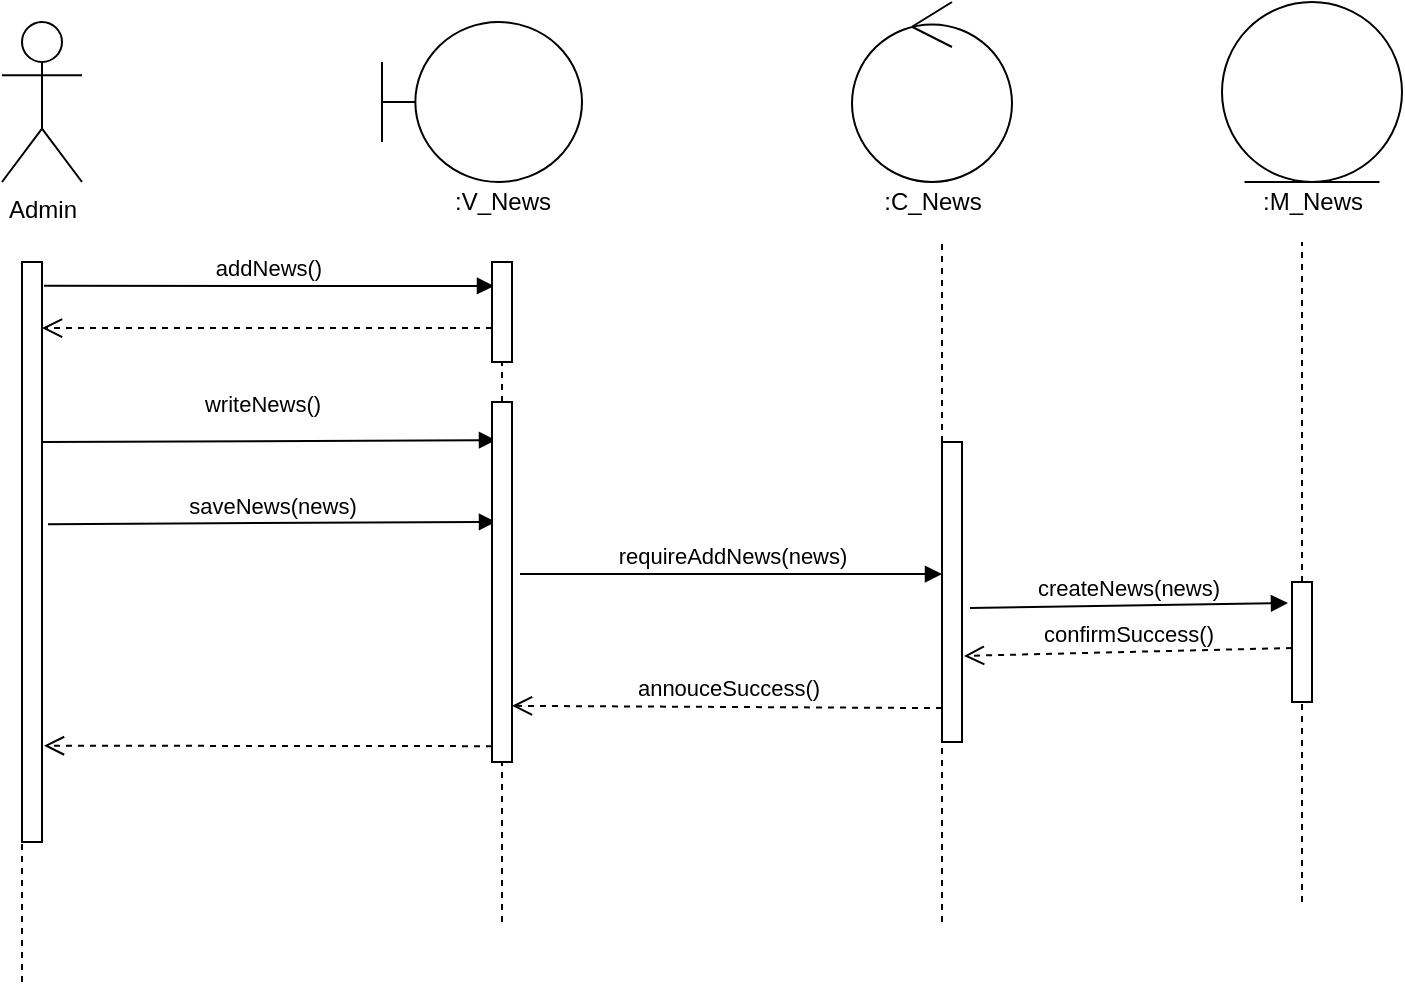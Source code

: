 <mxfile version="13.10.9" type="device"><diagram id="GMWnYlgjIEC_lPVoAoe4" name="Page-1"><mxGraphModel dx="1038" dy="1744" grid="1" gridSize="10" guides="1" tooltips="1" connect="1" arrows="1" fold="1" page="1" pageScale="1" pageWidth="827" pageHeight="1169" math="0" shadow="0"><root><mxCell id="0"/><mxCell id="1" parent="0"/><mxCell id="SrzWHEiJfFnHLyrkSpdm-1" value="addNews()" style="html=1;verticalAlign=bottom;endArrow=block;exitX=1.1;exitY=0.041;exitDx=0;exitDy=0;exitPerimeter=0;entryX=0.1;entryY=0.24;entryDx=0;entryDy=0;entryPerimeter=0;" parent="1" source="SrzWHEiJfFnHLyrkSpdm-15" target="SrzWHEiJfFnHLyrkSpdm-13" edge="1"><mxGeometry width="80" relative="1" as="geometry"><mxPoint x="97" y="123.93" as="sourcePoint"/><mxPoint x="289.5" y="123.93" as="targetPoint"/></mxGeometry></mxCell><mxCell id="SrzWHEiJfFnHLyrkSpdm-2" value="" style="html=1;verticalAlign=bottom;endArrow=open;dashed=1;endSize=8;entryX=1;entryY=0.114;entryDx=0;entryDy=0;entryPerimeter=0;exitX=0;exitY=0.66;exitDx=0;exitDy=0;exitPerimeter=0;" parent="1" source="SrzWHEiJfFnHLyrkSpdm-13" target="SrzWHEiJfFnHLyrkSpdm-15" edge="1"><mxGeometry relative="1" as="geometry"><mxPoint x="289.5" y="145.1" as="sourcePoint"/><mxPoint x="95" y="145.1" as="targetPoint"/></mxGeometry></mxCell><mxCell id="SrzWHEiJfFnHLyrkSpdm-3" value="writeNews()" style="html=1;verticalAlign=bottom;endArrow=block;exitX=1;exitY=0.345;exitDx=0;exitDy=0;exitPerimeter=0;entryX=0.2;entryY=0.106;entryDx=0;entryDy=0;entryPerimeter=0;" parent="1" target="SrzWHEiJfFnHLyrkSpdm-16" edge="1"><mxGeometry x="-0.03" y="10" width="80" relative="1" as="geometry"><mxPoint x="90" y="210.05" as="sourcePoint"/><mxPoint x="285" y="210" as="targetPoint"/><mxPoint as="offset"/></mxGeometry></mxCell><mxCell id="SrzWHEiJfFnHLyrkSpdm-4" value="saveNews(news)" style="html=1;verticalAlign=bottom;endArrow=block;exitX=1.3;exitY=0.452;exitDx=0;exitDy=0;exitPerimeter=0;entryX=0.2;entryY=0.333;entryDx=0;entryDy=0;entryPerimeter=0;" parent="1" source="SrzWHEiJfFnHLyrkSpdm-15" target="SrzWHEiJfFnHLyrkSpdm-16" edge="1"><mxGeometry width="80" relative="1" as="geometry"><mxPoint x="95" y="250.95" as="sourcePoint"/><mxPoint x="289.5" y="250.95" as="targetPoint"/></mxGeometry></mxCell><mxCell id="SrzWHEiJfFnHLyrkSpdm-5" value="requireAddNews(news)" style="html=1;verticalAlign=bottom;endArrow=block;exitX=1.4;exitY=0.478;exitDx=0;exitDy=0;exitPerimeter=0;" parent="1" source="SrzWHEiJfFnHLyrkSpdm-16" target="SrzWHEiJfFnHLyrkSpdm-20" edge="1"><mxGeometry width="80" relative="1" as="geometry"><mxPoint x="370" y="280" as="sourcePoint"/><mxPoint x="520" y="280" as="targetPoint"/></mxGeometry></mxCell><mxCell id="SrzWHEiJfFnHLyrkSpdm-6" value="annouceSuccess()" style="html=1;verticalAlign=bottom;endArrow=open;dashed=1;endSize=8;exitX=0;exitY=0.887;exitDx=0;exitDy=0;exitPerimeter=0;entryX=1;entryY=0.844;entryDx=0;entryDy=0;entryPerimeter=0;" parent="1" source="SrzWHEiJfFnHLyrkSpdm-20" target="SrzWHEiJfFnHLyrkSpdm-16" edge="1"><mxGeometry relative="1" as="geometry"><mxPoint x="528" y="331.04" as="sourcePoint"/><mxPoint x="360" y="331" as="targetPoint"/></mxGeometry></mxCell><mxCell id="SrzWHEiJfFnHLyrkSpdm-7" value=":V_News" style="text;html=1;align=center;verticalAlign=middle;resizable=0;points=[];autosize=1;" parent="1" vertex="1"><mxGeometry x="290" y="80" width="60" height="20" as="geometry"/></mxCell><mxCell id="SrzWHEiJfFnHLyrkSpdm-8" value=":C_News" style="text;html=1;align=center;verticalAlign=middle;resizable=0;points=[];autosize=1;" parent="1" vertex="1"><mxGeometry x="505" y="80" width="60" height="20" as="geometry"/></mxCell><mxCell id="SrzWHEiJfFnHLyrkSpdm-9" value="Admin" style="shape=umlActor;verticalLabelPosition=bottom;verticalAlign=top;html=1;outlineConnect=0;" parent="1" vertex="1"><mxGeometry x="70" width="40" height="80" as="geometry"/></mxCell><mxCell id="SrzWHEiJfFnHLyrkSpdm-10" value="" style="endArrow=none;dashed=1;html=1;" parent="1" edge="1"><mxGeometry width="50" height="50" relative="1" as="geometry"><mxPoint x="80" y="480" as="sourcePoint"/><mxPoint x="80" y="120" as="targetPoint"/></mxGeometry></mxCell><mxCell id="SrzWHEiJfFnHLyrkSpdm-11" value="" style="shape=umlBoundary;whiteSpace=wrap;html=1;" parent="1" vertex="1"><mxGeometry x="260" width="100" height="80" as="geometry"/></mxCell><mxCell id="SrzWHEiJfFnHLyrkSpdm-12" value="" style="endArrow=none;dashed=1;html=1;" parent="1" source="SrzWHEiJfFnHLyrkSpdm-13" edge="1"><mxGeometry width="50" height="50" relative="1" as="geometry"><mxPoint x="319.5" y="380" as="sourcePoint"/><mxPoint x="319.5" y="120" as="targetPoint"/></mxGeometry></mxCell><mxCell id="SrzWHEiJfFnHLyrkSpdm-13" value="" style="html=1;points=[];perimeter=orthogonalPerimeter;" parent="1" vertex="1"><mxGeometry x="315" y="120" width="10" height="50" as="geometry"/></mxCell><mxCell id="SrzWHEiJfFnHLyrkSpdm-14" value="" style="endArrow=none;dashed=1;html=1;" parent="1" source="SrzWHEiJfFnHLyrkSpdm-16" target="SrzWHEiJfFnHLyrkSpdm-13" edge="1"><mxGeometry width="50" height="50" relative="1" as="geometry"><mxPoint x="319.5" y="380" as="sourcePoint"/><mxPoint x="319.5" y="120" as="targetPoint"/></mxGeometry></mxCell><mxCell id="SrzWHEiJfFnHLyrkSpdm-15" value="" style="html=1;points=[];perimeter=orthogonalPerimeter;" parent="1" vertex="1"><mxGeometry x="80" y="120" width="10" height="290" as="geometry"/></mxCell><mxCell id="SrzWHEiJfFnHLyrkSpdm-16" value="" style="html=1;points=[];perimeter=orthogonalPerimeter;" parent="1" vertex="1"><mxGeometry x="315" y="190" width="10" height="180" as="geometry"/></mxCell><mxCell id="SrzWHEiJfFnHLyrkSpdm-17" value="" style="endArrow=none;dashed=1;html=1;" parent="1" target="SrzWHEiJfFnHLyrkSpdm-16" edge="1"><mxGeometry width="50" height="50" relative="1" as="geometry"><mxPoint x="320" y="450" as="sourcePoint"/><mxPoint x="319.5" y="170" as="targetPoint"/></mxGeometry></mxCell><mxCell id="SrzWHEiJfFnHLyrkSpdm-18" value="" style="ellipse;shape=umlControl;whiteSpace=wrap;html=1;" parent="1" vertex="1"><mxGeometry x="495" y="-10" width="80" height="90" as="geometry"/></mxCell><mxCell id="SrzWHEiJfFnHLyrkSpdm-19" value="" style="endArrow=none;dashed=1;html=1;" parent="1" edge="1"><mxGeometry width="50" height="50" relative="1" as="geometry"><mxPoint x="540" y="450" as="sourcePoint"/><mxPoint x="540" y="110" as="targetPoint"/></mxGeometry></mxCell><mxCell id="SrzWHEiJfFnHLyrkSpdm-20" value="" style="html=1;points=[];perimeter=orthogonalPerimeter;" parent="1" vertex="1"><mxGeometry x="540" y="210" width="10" height="150" as="geometry"/></mxCell><mxCell id="SrzWHEiJfFnHLyrkSpdm-21" value="" style="html=1;verticalAlign=bottom;endArrow=open;dashed=1;endSize=8;exitX=0;exitY=0.956;exitDx=0;exitDy=0;exitPerimeter=0;entryX=1.1;entryY=0.834;entryDx=0;entryDy=0;entryPerimeter=0;" parent="1" source="SrzWHEiJfFnHLyrkSpdm-16" target="SrzWHEiJfFnHLyrkSpdm-15" edge="1"><mxGeometry relative="1" as="geometry"><mxPoint x="220" y="360" as="sourcePoint"/><mxPoint x="85" y="350" as="targetPoint"/></mxGeometry></mxCell><mxCell id="SrzWHEiJfFnHLyrkSpdm-22" value="" style="ellipse;shape=umlEntity;whiteSpace=wrap;html=1;" parent="1" vertex="1"><mxGeometry x="680" y="-10" width="90" height="90" as="geometry"/></mxCell><mxCell id="SrzWHEiJfFnHLyrkSpdm-23" value=":M_News" style="text;html=1;align=center;verticalAlign=middle;resizable=0;points=[];autosize=1;" parent="1" vertex="1"><mxGeometry x="695" y="80" width="60" height="20" as="geometry"/></mxCell><mxCell id="SrzWHEiJfFnHLyrkSpdm-24" value="" style="endArrow=none;dashed=1;html=1;" parent="1" source="SrzWHEiJfFnHLyrkSpdm-26" edge="1"><mxGeometry width="50" height="50" relative="1" as="geometry"><mxPoint x="720" y="440" as="sourcePoint"/><mxPoint x="720" y="110" as="targetPoint"/></mxGeometry></mxCell><mxCell id="SrzWHEiJfFnHLyrkSpdm-25" value="createNews(news)" style="html=1;verticalAlign=bottom;endArrow=block;exitX=1.4;exitY=0.553;exitDx=0;exitDy=0;exitPerimeter=0;entryX=-0.2;entryY=0.175;entryDx=0;entryDy=0;entryPerimeter=0;" parent="1" source="SrzWHEiJfFnHLyrkSpdm-20" target="SrzWHEiJfFnHLyrkSpdm-26" edge="1"><mxGeometry width="80" relative="1" as="geometry"><mxPoint x="370" y="250" as="sourcePoint"/><mxPoint x="720" y="285" as="targetPoint"/></mxGeometry></mxCell><mxCell id="SrzWHEiJfFnHLyrkSpdm-26" value="" style="html=1;points=[];perimeter=orthogonalPerimeter;" parent="1" vertex="1"><mxGeometry x="715" y="280" width="10" height="60" as="geometry"/></mxCell><mxCell id="SrzWHEiJfFnHLyrkSpdm-27" value="" style="endArrow=none;dashed=1;html=1;" parent="1" target="SrzWHEiJfFnHLyrkSpdm-26" edge="1"><mxGeometry width="50" height="50" relative="1" as="geometry"><mxPoint x="720" y="440" as="sourcePoint"/><mxPoint x="720" y="120" as="targetPoint"/></mxGeometry></mxCell><mxCell id="SrzWHEiJfFnHLyrkSpdm-28" value="&lt;div&gt;confirmSuccess()&lt;/div&gt;" style="html=1;verticalAlign=bottom;endArrow=open;dashed=1;endSize=8;exitX=0;exitY=0.55;exitDx=0;exitDy=0;exitPerimeter=0;entryX=1.1;entryY=0.713;entryDx=0;entryDy=0;entryPerimeter=0;" parent="1" source="SrzWHEiJfFnHLyrkSpdm-26" target="SrzWHEiJfFnHLyrkSpdm-20" edge="1"><mxGeometry relative="1" as="geometry"><mxPoint x="450" y="250" as="sourcePoint"/><mxPoint x="370" y="250" as="targetPoint"/></mxGeometry></mxCell></root></mxGraphModel></diagram></mxfile>